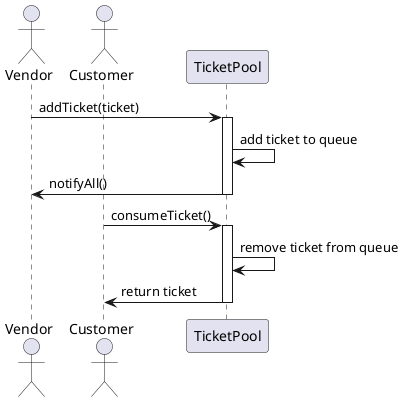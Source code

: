 @startuml
'https://plantuml.com/sequence-diagram
@startuml
actor Vendor
actor Customer
participant TicketPool

Vendor -> TicketPool: addTicket(ticket)
activate TicketPool
TicketPool -> TicketPool: add ticket to queue
TicketPool -> Vendor: notifyAll()
deactivate TicketPool

Customer -> TicketPool: consumeTicket()
activate TicketPool
TicketPool -> TicketPool: remove ticket from queue
TicketPool -> Customer: return ticket
deactivate TicketPool

@enduml